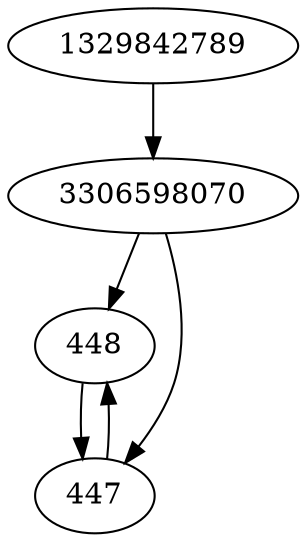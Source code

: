 strict digraph  {
448;
1329842789;
3306598070;
447;
448 -> 447;
1329842789 -> 3306598070;
3306598070 -> 447;
3306598070 -> 448;
447 -> 448;
}
